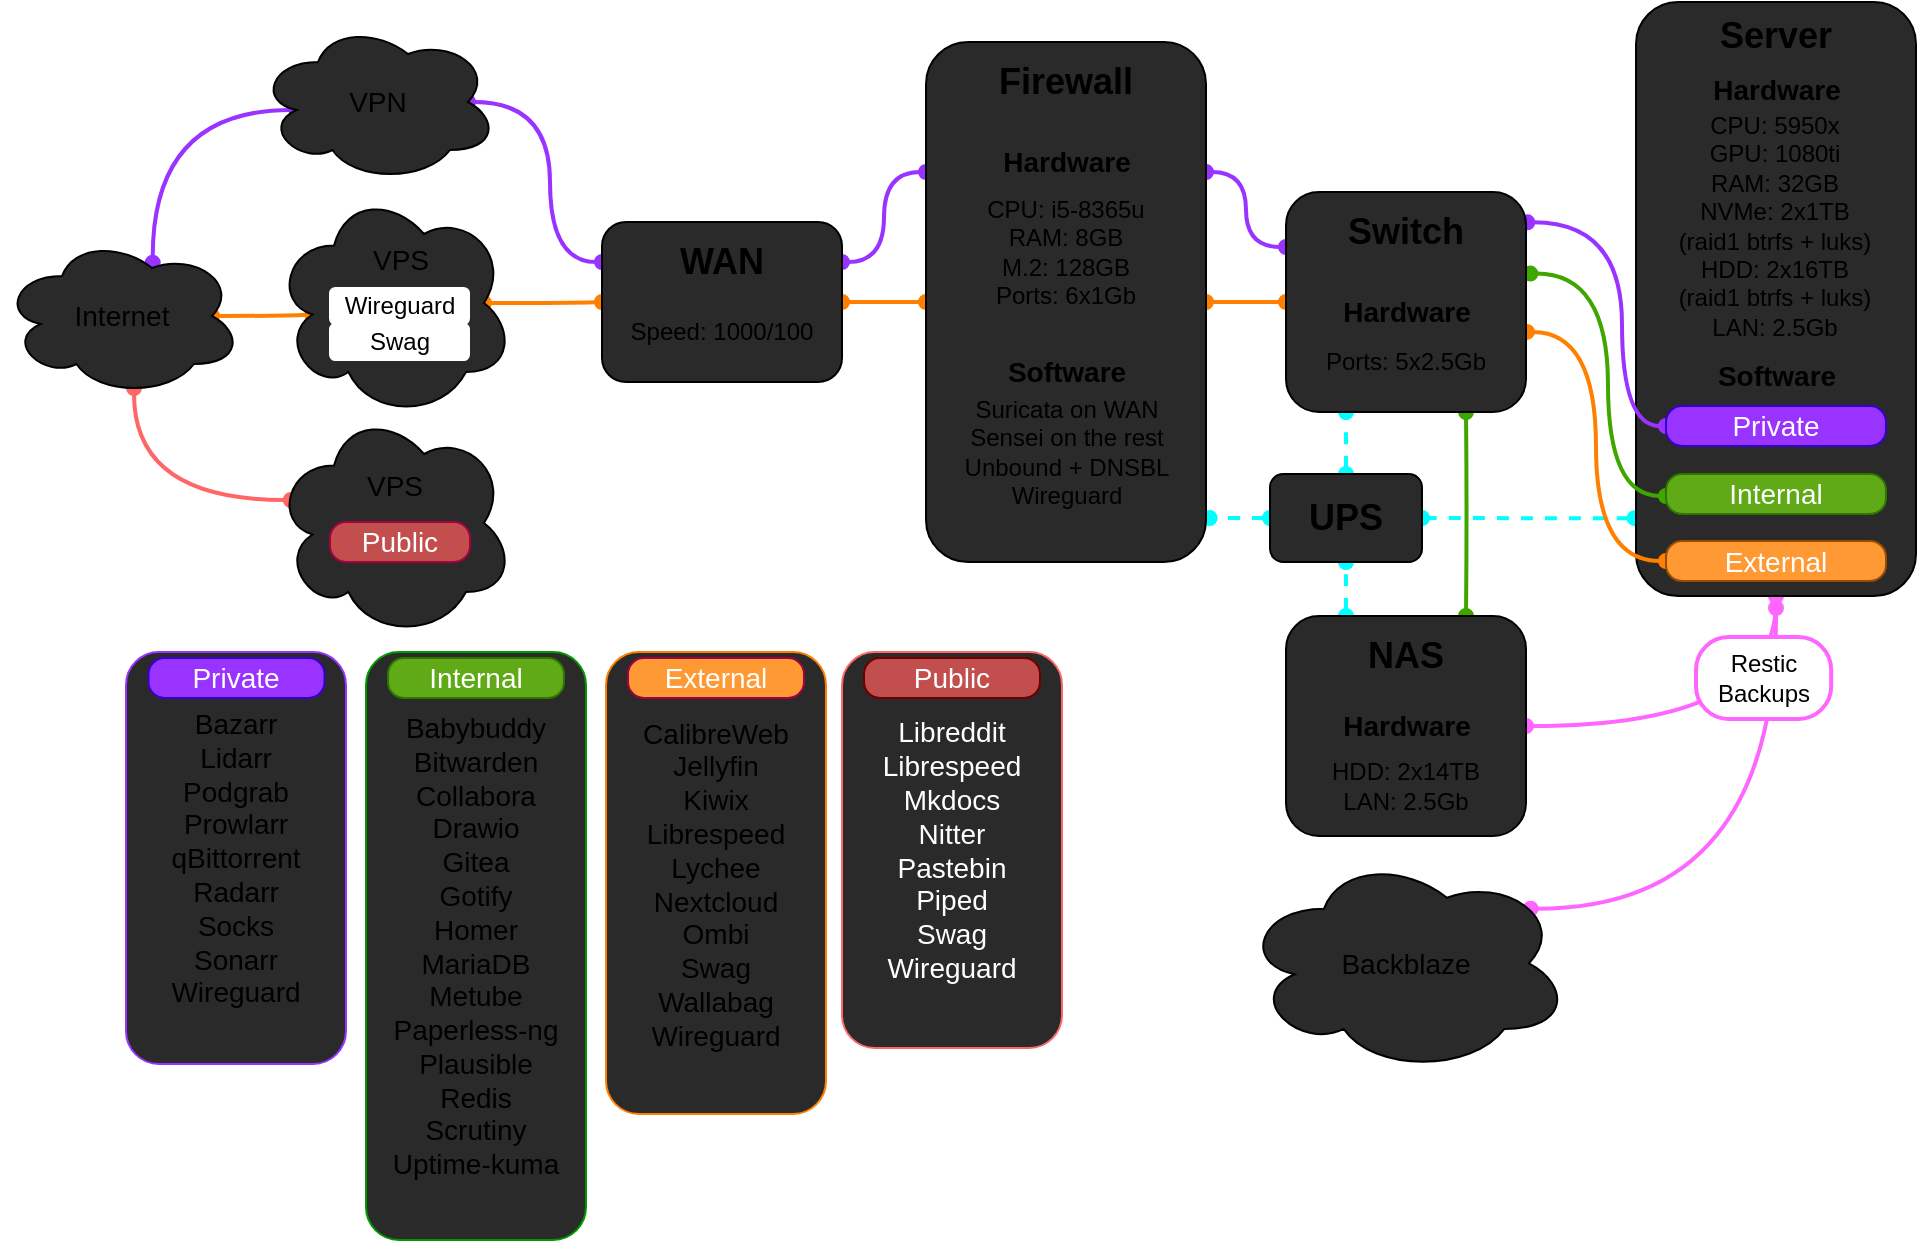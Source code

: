 <mxfile version="16.1.0" type="embed"><diagram id="Vh7ta-_v4MjYHWmh8jMe" name="Page-1"><mxGraphModel dx="1418" dy="727" grid="0" gridSize="10" guides="1" tooltips="1" connect="1" arrows="1" fold="1" page="1" pageScale="1" pageWidth="1100" pageHeight="850" math="0" shadow="0"><root><mxCell id="0"/><mxCell id="1" parent="0"/><mxCell id="111" style="rounded=0;orthogonalLoop=1;jettySize=auto;html=1;entryX=0;entryY=0.25;entryDx=0;entryDy=0;startArrow=oval;startFill=1;strokeWidth=2;fontSize=14;fillColor=#6a00ff;strokeColor=#9933FF;endArrow=oval;endFill=1;exitX=0.875;exitY=0.5;exitDx=0;exitDy=0;exitPerimeter=0;edgeStyle=orthogonalEdgeStyle;curved=1;" edge="1" parent="1" source="47" target="20"><mxGeometry relative="1" as="geometry"><mxPoint x="329" y="138" as="sourcePoint"/><mxPoint x="361.76" y="209.76" as="targetPoint"/></mxGeometry></mxCell><mxCell id="106" style="edgeStyle=orthogonalEdgeStyle;curved=1;rounded=0;orthogonalLoop=1;jettySize=auto;html=1;entryX=0;entryY=0.5;entryDx=0;entryDy=0;startArrow=oval;startFill=1;strokeWidth=2;fontSize=14;endArrow=oval;endFill=1;strokeColor=#FF8000;exitX=0.875;exitY=0.5;exitDx=0;exitDy=0;exitPerimeter=0;" edge="1" parent="1" source="105" target="20"><mxGeometry relative="1" as="geometry"><mxPoint x="411" y="380" as="sourcePoint"/><mxPoint x="453.0" y="380" as="targetPoint"/></mxGeometry></mxCell><mxCell id="107" style="edgeStyle=orthogonalEdgeStyle;curved=1;rounded=0;orthogonalLoop=1;jettySize=auto;html=1;entryX=0.16;entryY=0.55;entryDx=0;entryDy=0;startArrow=oval;startFill=1;strokeWidth=2;fontSize=14;endArrow=oval;endFill=1;strokeColor=#FF8000;exitX=0.875;exitY=0.5;exitDx=0;exitDy=0;exitPerimeter=0;entryPerimeter=0;" edge="1" parent="1" source="55" target="105"><mxGeometry relative="1" as="geometry"><mxPoint x="385" y="392" as="sourcePoint"/><mxPoint x="444.0" y="391.5" as="targetPoint"/></mxGeometry></mxCell><mxCell id="60" style="edgeStyle=orthogonalEdgeStyle;curved=1;rounded=0;orthogonalLoop=1;jettySize=auto;html=1;startArrow=oval;startFill=1;strokeWidth=2;fontSize=14;fillColor=#d80073;strokeColor=#FF6666;endArrow=oval;endFill=1;exitX=0.55;exitY=0.95;exitDx=0;exitDy=0;exitPerimeter=0;entryX=0.07;entryY=0.4;entryDx=0;entryDy=0;entryPerimeter=0;" parent="1" source="55" target="48" edge="1"><mxGeometry relative="1" as="geometry"><Array as="points"><mxPoint x="132" y="410"/></Array><mxPoint x="182" y="405" as="targetPoint"/></mxGeometry></mxCell><mxCell id="105" value="" style="ellipse;shape=cloud;whiteSpace=wrap;html=1;fontSize=14;fillColor=#2A2A2A;" vertex="1" parent="1"><mxGeometry x="202" y="254" width="120" height="115" as="geometry"/></mxCell><mxCell id="101" style="edgeStyle=orthogonalEdgeStyle;curved=1;rounded=0;orthogonalLoop=1;jettySize=auto;html=1;startArrow=oval;startFill=1;strokeWidth=2;fontSize=14;fillColor=#6a00ff;endArrow=oval;endFill=1;entryX=0.5;entryY=1;entryDx=0;entryDy=0;strokeColor=#00FFFF;exitX=0.25;exitY=0;exitDx=0;exitDy=0;dashed=1;" parent="1" source="26" target="83" edge="1"><mxGeometry relative="1" as="geometry"><mxPoint x="724" y="489" as="sourcePoint"/><mxPoint x="748" y="376" as="targetPoint"/></mxGeometry></mxCell><mxCell id="94" style="edgeStyle=orthogonalEdgeStyle;rounded=0;orthogonalLoop=1;jettySize=auto;html=1;startArrow=oval;startFill=1;strokeWidth=2;fontSize=14;fillColor=#d80073;curved=1;entryX=0.5;entryY=1;entryDx=0;entryDy=0;endArrow=oval;endFill=1;exitX=1;exitY=0.5;exitDx=0;exitDy=0;strokeColor=#FF66FF;" parent="1" source="26" target="8" edge="1"><mxGeometry relative="1" as="geometry"><mxPoint x="1025.91" y="629.67" as="sourcePoint"/><mxPoint x="956.03" y="544.25" as="targetPoint"/></mxGeometry></mxCell><mxCell id="95" style="edgeStyle=orthogonalEdgeStyle;rounded=0;orthogonalLoop=1;jettySize=auto;html=1;startArrow=oval;startFill=1;strokeWidth=2;fontSize=14;fillColor=#d80073;curved=1;endArrow=oval;endFill=1;exitX=0.88;exitY=0.25;exitDx=0;exitDy=0;exitPerimeter=0;strokeColor=#FF66FF;" parent="1" source="93" edge="1"><mxGeometry relative="1" as="geometry"><mxPoint x="913" y="551" as="sourcePoint"/><mxPoint x="953" y="464" as="targetPoint"/></mxGeometry></mxCell><mxCell id="91" style="edgeStyle=orthogonalEdgeStyle;curved=1;rounded=0;orthogonalLoop=1;jettySize=auto;html=1;startArrow=oval;startFill=1;strokeWidth=2;fontSize=14;fillColor=#6a00ff;endArrow=oval;endFill=1;exitX=0.5;exitY=0;exitDx=0;exitDy=0;entryX=0.25;entryY=1;entryDx=0;entryDy=0;strokeColor=#00FFFF;dashed=1;" parent="1" source="83" target="14" edge="1"><mxGeometry relative="1" as="geometry"><mxPoint x="723" y="153.0" as="sourcePoint"/><mxPoint x="608" y="191" as="targetPoint"/></mxGeometry></mxCell><mxCell id="90" style="edgeStyle=orthogonalEdgeStyle;curved=1;rounded=0;orthogonalLoop=1;jettySize=auto;html=1;startArrow=oval;startFill=1;strokeWidth=2;fontSize=14;fillColor=#6a00ff;endArrow=oval;endFill=1;exitX=0;exitY=0.5;exitDx=0;exitDy=0;entryX=1.013;entryY=0.916;entryDx=0;entryDy=0;strokeColor=#00FFFF;entryPerimeter=0;dashed=1;" parent="1" source="83" target="2" edge="1"><mxGeometry relative="1" as="geometry"><mxPoint x="698" y="142.049" as="sourcePoint"/><mxPoint x="648" y="115.0" as="targetPoint"/></mxGeometry></mxCell><mxCell id="88" style="edgeStyle=orthogonalEdgeStyle;curved=1;rounded=0;orthogonalLoop=1;jettySize=auto;html=1;startArrow=oval;startFill=1;strokeWidth=2;fontSize=14;fillColor=#6a00ff;endArrow=oval;endFill=1;exitX=-0.005;exitY=0.869;exitDx=0;exitDy=0;exitPerimeter=0;entryX=1;entryY=0.5;entryDx=0;entryDy=0;strokeColor=#00FFFF;dashed=1;" parent="1" source="8" target="83" edge="1"><mxGeometry relative="1" as="geometry"><mxPoint x="902.31" y="211.004" as="sourcePoint"/><mxPoint x="839" y="146" as="targetPoint"/></mxGeometry></mxCell><mxCell id="8" value="" style="rounded=1;whiteSpace=wrap;html=1;fillColor=#2A2A2A;" parent="1" vertex="1"><mxGeometry x="883" y="161" width="140" height="297" as="geometry"/></mxCell><mxCell id="82" style="edgeStyle=orthogonalEdgeStyle;rounded=0;orthogonalLoop=1;jettySize=auto;html=1;startArrow=oval;startFill=1;strokeWidth=2;fontSize=14;fillColor=#d80073;curved=1;entryX=1.004;entryY=0.636;entryDx=0;entryDy=0;endArrow=oval;endFill=1;entryPerimeter=0;exitX=0;exitY=0.5;exitDx=0;exitDy=0;strokeColor=#FF8000;" parent="1" source="81" target="14" edge="1"><mxGeometry relative="1" as="geometry"><mxPoint x="908" y="448" as="sourcePoint"/><mxPoint x="838.12" y="362.58" as="targetPoint"/></mxGeometry></mxCell><mxCell id="54" style="edgeStyle=orthogonalEdgeStyle;curved=1;rounded=0;orthogonalLoop=1;jettySize=auto;html=1;entryX=1;entryY=0.25;entryDx=0;entryDy=0;startArrow=oval;startFill=1;strokeWidth=2;fontSize=14;exitX=0;exitY=0.25;exitDx=0;exitDy=0;fillColor=#6a00ff;strokeColor=#9933FF;endArrow=oval;endFill=1;" parent="1" source="2" target="20" edge="1"><mxGeometry relative="1" as="geometry"/></mxCell><mxCell id="52" style="edgeStyle=orthogonalEdgeStyle;curved=1;rounded=0;orthogonalLoop=1;jettySize=auto;html=1;entryX=1;entryY=0.25;entryDx=0;entryDy=0;startArrow=oval;startFill=1;strokeWidth=2;fontSize=14;exitX=0;exitY=0.25;exitDx=0;exitDy=0;fillColor=#6a00ff;strokeColor=#9933FF;endArrow=oval;endFill=1;" parent="1" source="14" target="2" edge="1"><mxGeometry relative="1" as="geometry"/></mxCell><mxCell id="48" value="" style="ellipse;shape=cloud;whiteSpace=wrap;html=1;fontSize=14;fillColor=#2A2A2A;" parent="1" vertex="1"><mxGeometry x="202" y="364" width="120" height="115" as="geometry"/></mxCell><mxCell id="76" style="edgeStyle=orthogonalEdgeStyle;curved=1;rounded=0;orthogonalLoop=1;jettySize=auto;html=1;startArrow=oval;startFill=1;strokeWidth=2;fontSize=14;endArrow=oval;endFill=1;strokeColor=#FF8000;" parent="1" source="2" target="14" edge="1"><mxGeometry relative="1" as="geometry"/></mxCell><mxCell id="75" style="edgeStyle=orthogonalEdgeStyle;curved=1;rounded=0;orthogonalLoop=1;jettySize=auto;html=1;entryX=0;entryY=0.5;entryDx=0;entryDy=0;startArrow=oval;startFill=1;strokeWidth=2;fontSize=14;endArrow=oval;endFill=1;strokeColor=#FF8000;" parent="1" source="20" target="2" edge="1"><mxGeometry relative="1" as="geometry"/></mxCell><mxCell id="2" value="" style="rounded=1;whiteSpace=wrap;html=1;fillColor=#2A2A2A;" parent="1" vertex="1"><mxGeometry x="528" y="181" width="140" height="260" as="geometry"/></mxCell><mxCell id="42" style="edgeStyle=orthogonalEdgeStyle;rounded=0;orthogonalLoop=1;jettySize=auto;html=1;entryX=0.75;entryY=1;entryDx=0;entryDy=0;startArrow=oval;startFill=1;fontSize=14;curved=1;strokeWidth=2;endArrow=oval;endFill=1;strokeColor=#3FA600;" parent="1" target="14" edge="1"><mxGeometry relative="1" as="geometry"><mxPoint x="798" y="468" as="sourcePoint"/></mxGeometry></mxCell><mxCell id="43" style="edgeStyle=orthogonalEdgeStyle;rounded=0;orthogonalLoop=1;jettySize=auto;html=1;entryX=1.018;entryY=0.371;entryDx=0;entryDy=0;startArrow=oval;startFill=1;fontSize=14;fillColor=#60a917;strokeWidth=2;curved=1;strokeColor=#3FA600;endArrow=oval;endFill=1;entryPerimeter=0;" parent="1" source="38" target="14" edge="1"><mxGeometry relative="1" as="geometry"><Array as="points"><mxPoint x="869" y="408"/><mxPoint x="869" y="297"/></Array></mxGeometry></mxCell><mxCell id="45" style="edgeStyle=orthogonalEdgeStyle;curved=1;rounded=0;orthogonalLoop=1;jettySize=auto;html=1;entryX=1.006;entryY=0.138;entryDx=0;entryDy=0;startArrow=oval;startFill=1;strokeWidth=2;fontSize=14;fillColor=#6a00ff;strokeColor=#9933FF;endArrow=oval;endFill=1;entryPerimeter=0;" parent="1" source="40" target="14" edge="1"><mxGeometry relative="1" as="geometry"><Array as="points"><mxPoint x="876" y="373"/><mxPoint x="876" y="271"/></Array></mxGeometry></mxCell><mxCell id="61" style="rounded=0;orthogonalLoop=1;jettySize=auto;html=1;entryX=0.628;entryY=0.167;entryDx=0;entryDy=0;entryPerimeter=0;startArrow=oval;startFill=1;strokeWidth=2;fontSize=14;exitX=0.16;exitY=0.55;exitDx=0;exitDy=0;exitPerimeter=0;fillColor=#6a00ff;strokeColor=#9933FF;endArrow=oval;endFill=1;edgeStyle=orthogonalEdgeStyle;curved=1;" parent="1" source="47" target="55" edge="1"><mxGeometry relative="1" as="geometry"/></mxCell><mxCell id="26" value="" style="rounded=1;whiteSpace=wrap;html=1;fillColor=#2A2A2A;" parent="1" vertex="1"><mxGeometry x="708" y="468" width="120" height="110" as="geometry"/></mxCell><mxCell id="70" value="CalibreWeb&lt;br&gt;Jellyfin&lt;br&gt;Kiwix&lt;br&gt;Librespeed&lt;br&gt;Lychee&lt;br&gt;Nextcloud&lt;br&gt;Ombi&lt;br&gt;Swag&lt;br&gt;Wallabag&lt;br&gt;Wireguard" style="rounded=1;whiteSpace=wrap;html=1;fontSize=14;strokeColor=#FF8000;fillColor=#2A2A2A;" parent="1" vertex="1"><mxGeometry x="368" y="486" width="110" height="231" as="geometry"/></mxCell><mxCell id="69" value="Babybuddy&lt;br&gt;Bitwarden&lt;br&gt;Collabora&lt;br&gt;Drawio&lt;br&gt;Gitea&lt;br&gt;Gotify&lt;br&gt;Homer&lt;br&gt;MariaDB&lt;br&gt;Metube&lt;br&gt;Paperless-ng&lt;br&gt;Plausible&lt;br&gt;Redis&lt;br&gt;Scrutiny&lt;br&gt;Uptime-kuma" style="rounded=1;whiteSpace=wrap;html=1;fontSize=14;strokeColor=#009900;fillColor=#2A2A2A;" parent="1" vertex="1"><mxGeometry x="248" y="486" width="110" height="294" as="geometry"/></mxCell><mxCell id="67" value="&lt;div&gt;Bazarr&lt;/div&gt;&lt;div&gt;Lidarr&lt;/div&gt;&lt;div&gt;Podgrab&lt;/div&gt;&lt;div&gt;Prowlarr&lt;/div&gt;&lt;div&gt;qBittorrent&lt;/div&gt;&lt;div&gt;Radarr&lt;/div&gt;&lt;div&gt;Socks&lt;br&gt;&lt;/div&gt;&lt;div&gt;Sonarr&lt;/div&gt;&lt;div&gt;Wireguard&lt;/div&gt;" style="rounded=1;whiteSpace=wrap;html=1;fontSize=14;strokeColor=#9933FF;fillColor=#2A2A2A;" parent="1" vertex="1"><mxGeometry x="128" y="486" width="110" height="206" as="geometry"/></mxCell><mxCell id="3" value="Firewall" style="text;html=1;strokeColor=none;fillColor=none;align=center;verticalAlign=middle;whiteSpace=wrap;rounded=0;horizontal=1;fontSize=18;fontStyle=1" parent="1" vertex="1"><mxGeometry x="578" y="191" width="40" height="20" as="geometry"/></mxCell><mxCell id="4" value="CPU: i5-8365u&lt;br&gt;RAM: 8GB&lt;br&gt;M.2: 128GB&lt;br&gt;Ports: 6x1Gb" style="text;html=1;strokeColor=none;fillColor=none;align=center;verticalAlign=middle;whiteSpace=wrap;rounded=0;" parent="1" vertex="1"><mxGeometry x="548" y="251" width="100" height="70" as="geometry"/></mxCell><mxCell id="5" value="Suricata on WAN&lt;br&gt;Sensei on the rest&lt;br&gt;Unbound + DNSBL&lt;br&gt;Wireguard" style="text;html=1;align=center;verticalAlign=middle;resizable=0;points=[];autosize=1;" parent="1" vertex="1"><mxGeometry x="541.5" y="356" width="113" height="60" as="geometry"/></mxCell><mxCell id="6" value="Hardware" style="text;html=1;align=center;verticalAlign=middle;resizable=0;points=[];autosize=1;fontSize=14;fontStyle=1" parent="1" vertex="1"><mxGeometry x="558" y="231" width="80" height="20" as="geometry"/></mxCell><mxCell id="7" value="Software" style="text;html=1;align=center;verticalAlign=middle;resizable=0;points=[];autosize=1;fontSize=14;fontStyle=1" parent="1" vertex="1"><mxGeometry x="563" y="336" width="70" height="20" as="geometry"/></mxCell><mxCell id="9" value="Server" style="text;html=1;strokeColor=none;fillColor=none;align=center;verticalAlign=middle;whiteSpace=wrap;rounded=0;horizontal=1;fontSize=18;fontStyle=1" parent="1" vertex="1"><mxGeometry x="933" y="168" width="40" height="20" as="geometry"/></mxCell><mxCell id="10" value="CPU: 5950x&lt;br&gt;GPU: 1080ti&lt;br&gt;RAM: 32GB&lt;br&gt;NVMe: 2x1TB&lt;br&gt;(raid1 btrfs + luks)&lt;br&gt;&lt;div&gt;HDD: 2x16TB&lt;/div&gt;&lt;div&gt;(raid1 btrfs + luks)&lt;br&gt;&lt;/div&gt;LAN: 2.5Gb" style="text;html=1;strokeColor=none;fillColor=none;align=center;verticalAlign=middle;whiteSpace=wrap;rounded=0;" parent="1" vertex="1"><mxGeometry x="889" y="228" width="127" height="90" as="geometry"/></mxCell><mxCell id="12" value="Hardware" style="text;html=1;align=center;verticalAlign=middle;resizable=0;points=[];autosize=1;fontSize=14;fontStyle=1" parent="1" vertex="1"><mxGeometry x="913" y="195" width="80" height="20" as="geometry"/></mxCell><mxCell id="13" value="Software" style="text;html=1;align=center;verticalAlign=middle;resizable=0;points=[];autosize=1;fontSize=14;fontStyle=1" parent="1" vertex="1"><mxGeometry x="917.5" y="338" width="70" height="20" as="geometry"/></mxCell><mxCell id="14" value="" style="rounded=1;whiteSpace=wrap;html=1;fillColor=#2A2A2A;" parent="1" vertex="1"><mxGeometry x="708" y="256" width="120" height="110" as="geometry"/></mxCell><mxCell id="15" value="Switch" style="text;html=1;strokeColor=none;fillColor=none;align=center;verticalAlign=middle;whiteSpace=wrap;rounded=0;horizontal=1;fontSize=18;fontStyle=1" parent="1" vertex="1"><mxGeometry x="748" y="266" width="40" height="20" as="geometry"/></mxCell><mxCell id="16" value="Ports: 5x2.5Gb" style="text;html=1;strokeColor=none;fillColor=none;align=center;verticalAlign=middle;whiteSpace=wrap;rounded=0;" parent="1" vertex="1"><mxGeometry x="718" y="326" width="100" height="30" as="geometry"/></mxCell><mxCell id="18" value="Hardware" style="text;html=1;align=center;verticalAlign=middle;resizable=0;points=[];autosize=1;fontSize=14;fontStyle=1" parent="1" vertex="1"><mxGeometry x="728" y="306" width="80" height="20" as="geometry"/></mxCell><mxCell id="20" value="" style="rounded=1;whiteSpace=wrap;html=1;fillColor=#2A2A2A;" parent="1" vertex="1"><mxGeometry x="366" y="271" width="120" height="80" as="geometry"/></mxCell><mxCell id="21" value="WAN" style="text;html=1;strokeColor=none;fillColor=none;align=center;verticalAlign=middle;whiteSpace=wrap;rounded=0;horizontal=1;fontSize=18;fontStyle=1" parent="1" vertex="1"><mxGeometry x="406" y="281" width="40" height="20" as="geometry"/></mxCell><mxCell id="22" value="Speed: 1000/100" style="text;html=1;strokeColor=none;fillColor=none;align=center;verticalAlign=middle;whiteSpace=wrap;rounded=0;" parent="1" vertex="1"><mxGeometry x="376" y="311" width="100" height="30" as="geometry"/></mxCell><mxCell id="25" style="edgeStyle=orthogonalEdgeStyle;rounded=0;orthogonalLoop=1;jettySize=auto;html=1;exitX=0.5;exitY=1;exitDx=0;exitDy=0;fontSize=14;" parent="1" edge="1"><mxGeometry relative="1" as="geometry"><mxPoint x="598" y="431" as="sourcePoint"/><mxPoint x="598" y="431" as="targetPoint"/></mxGeometry></mxCell><mxCell id="27" value="NAS" style="text;html=1;strokeColor=none;fillColor=none;align=center;verticalAlign=middle;whiteSpace=wrap;rounded=0;horizontal=1;fontSize=18;fontStyle=1" parent="1" vertex="1"><mxGeometry x="748" y="478" width="40" height="20" as="geometry"/></mxCell><mxCell id="28" value="HDD: 2x14TB&lt;br&gt;LAN: 2.5Gb" style="text;html=1;strokeColor=none;fillColor=none;align=center;verticalAlign=middle;whiteSpace=wrap;rounded=0;" parent="1" vertex="1"><mxGeometry x="718" y="538" width="100" height="30" as="geometry"/></mxCell><mxCell id="30" value="Hardware" style="text;html=1;align=center;verticalAlign=middle;resizable=0;points=[];autosize=1;fontSize=14;fontStyle=1" parent="1" vertex="1"><mxGeometry x="728" y="513" width="80" height="20" as="geometry"/></mxCell><mxCell id="38" value="Internal" style="rounded=1;whiteSpace=wrap;html=1;fontSize=14;fillColor=#60a917;strokeColor=#2D7600;fontColor=#ffffff;arcSize=40;" parent="1" vertex="1"><mxGeometry x="898" y="397" width="110" height="20" as="geometry"/></mxCell><mxCell id="40" value="Private" style="rounded=1;whiteSpace=wrap;html=1;fontSize=14;strokeColor=#3700CC;fontColor=#ffffff;fillColor=#9933FF;arcSize=40;" parent="1" vertex="1"><mxGeometry x="898" y="363" width="110" height="20" as="geometry"/></mxCell><mxCell id="47" value="VPN" style="ellipse;shape=cloud;whiteSpace=wrap;html=1;fontSize=14;fillColor=#2A2A2A;" parent="1" vertex="1"><mxGeometry x="194" y="171" width="120" height="80" as="geometry"/></mxCell><mxCell id="55" value="Internet" style="ellipse;shape=cloud;whiteSpace=wrap;html=1;fontSize=14;fillColor=#2A2A2A;" parent="1" vertex="1"><mxGeometry x="66" y="278" width="120" height="80" as="geometry"/></mxCell><mxCell id="63" value="Private" style="rounded=1;whiteSpace=wrap;html=1;fontSize=14;strokeColor=#3700CC;fontColor=#ffffff;fillColor=#9933FF;arcSize=40;" parent="1" vertex="1"><mxGeometry x="139.25" y="489" width="88" height="20" as="geometry"/></mxCell><mxCell id="64" value="Internal" style="rounded=1;whiteSpace=wrap;html=1;fontSize=14;fillColor=#60a917;strokeColor=#2D7600;fontColor=#ffffff;arcSize=40;" parent="1" vertex="1"><mxGeometry x="259" y="489" width="88" height="20" as="geometry"/></mxCell><mxCell id="66" value="External" style="rounded=1;whiteSpace=wrap;html=1;fontSize=14;strokeColor=#A50040;fontColor=#ffffff;fillColor=#FF9933;arcSize=40;" parent="1" vertex="1"><mxGeometry x="379" y="489" width="88" height="20" as="geometry"/></mxCell><mxCell id="71" value="VPS" style="text;html=1;align=center;verticalAlign=middle;resizable=0;points=[];autosize=1;fontSize=14;" parent="1" vertex="1"><mxGeometry x="245.75" y="279" width="38" height="21" as="geometry"/></mxCell><mxCell id="72" value="Wireguard" style="rounded=1;whiteSpace=wrap;html=1;fontSize=12;strokeColor=#FFFFFF;" parent="1" vertex="1"><mxGeometry x="230" y="304" width="69.5" height="18" as="geometry"/></mxCell><mxCell id="77" value="Swag" style="rounded=1;whiteSpace=wrap;html=1;fontSize=12;strokeColor=#FFFFFF;" parent="1" vertex="1"><mxGeometry x="230" y="322" width="69.5" height="18" as="geometry"/></mxCell><mxCell id="78" value="Libreddit&lt;br&gt;Librespeed&lt;br&gt;Mkdocs&lt;br&gt;Nitter&lt;br&gt;Pastebin&lt;br&gt;Piped&lt;br&gt;Swag&lt;br&gt;Wireguard" style="rounded=1;whiteSpace=wrap;html=1;fontSize=14;fontColor=#ffffff;strokeColor=#FF6666;fillColor=#2A2A2A;" parent="1" vertex="1"><mxGeometry x="486" y="486" width="110" height="198" as="geometry"/></mxCell><mxCell id="79" value="Public" style="rounded=1;whiteSpace=wrap;html=1;fontSize=14;strokeColor=#6F0000;fontColor=#ffffff;fillColor=#C24E4E;glass=0;shadow=0;sketch=0;arcSize=40;" parent="1" vertex="1"><mxGeometry x="497" y="489" width="88" height="20" as="geometry"/></mxCell><mxCell id="81" value="External" style="rounded=1;whiteSpace=wrap;html=1;fontSize=14;fontColor=#ffffff;strokeColor=#994C00;fillColor=#FF9933;arcSize=40;" parent="1" vertex="1"><mxGeometry x="898" y="430.5" width="110" height="20" as="geometry"/></mxCell><mxCell id="83" value="" style="rounded=1;whiteSpace=wrap;html=1;fillColor=#2A2A2A;" parent="1" vertex="1"><mxGeometry x="700" y="397" width="76" height="44" as="geometry"/></mxCell><mxCell id="84" value="UPS" style="text;html=1;strokeColor=none;fillColor=none;align=center;verticalAlign=middle;whiteSpace=wrap;rounded=0;horizontal=1;fontSize=18;fontStyle=1" parent="1" vertex="1"><mxGeometry x="718" y="409" width="40" height="20" as="geometry"/></mxCell><mxCell id="93" value="Backblaze" style="ellipse;shape=cloud;whiteSpace=wrap;html=1;fontSize=14;fillColor=#2A2A2A;" parent="1" vertex="1"><mxGeometry x="686" y="587" width="164" height="109.33" as="geometry"/></mxCell><mxCell id="102" value="&lt;div&gt;Restic&lt;/div&gt;&lt;div&gt;Backups&lt;br&gt;&lt;/div&gt;" style="whiteSpace=wrap;html=1;rounded=1;shadow=0;glass=0;sketch=0;strokeColor=#FF66FF;connectable=0;strokeWidth=2;arcSize=40;" parent="1" vertex="1"><mxGeometry x="913" y="478.5" width="67.59" height="41" as="geometry"/></mxCell><mxCell id="104" value="VPS" style="text;html=1;align=center;verticalAlign=middle;resizable=0;points=[];autosize=1;fontSize=14;" vertex="1" parent="1"><mxGeometry x="243" y="392.5" width="38" height="21" as="geometry"/></mxCell><mxCell id="108" value="Public" style="rounded=1;whiteSpace=wrap;html=1;fontSize=14;strokeColor=#A50040;fontColor=#ffffff;fillColor=#C24E4E;arcSize=40;" vertex="1" parent="1"><mxGeometry x="230" y="421" width="70" height="20" as="geometry"/></mxCell></root></mxGraphModel></diagram></mxfile>
